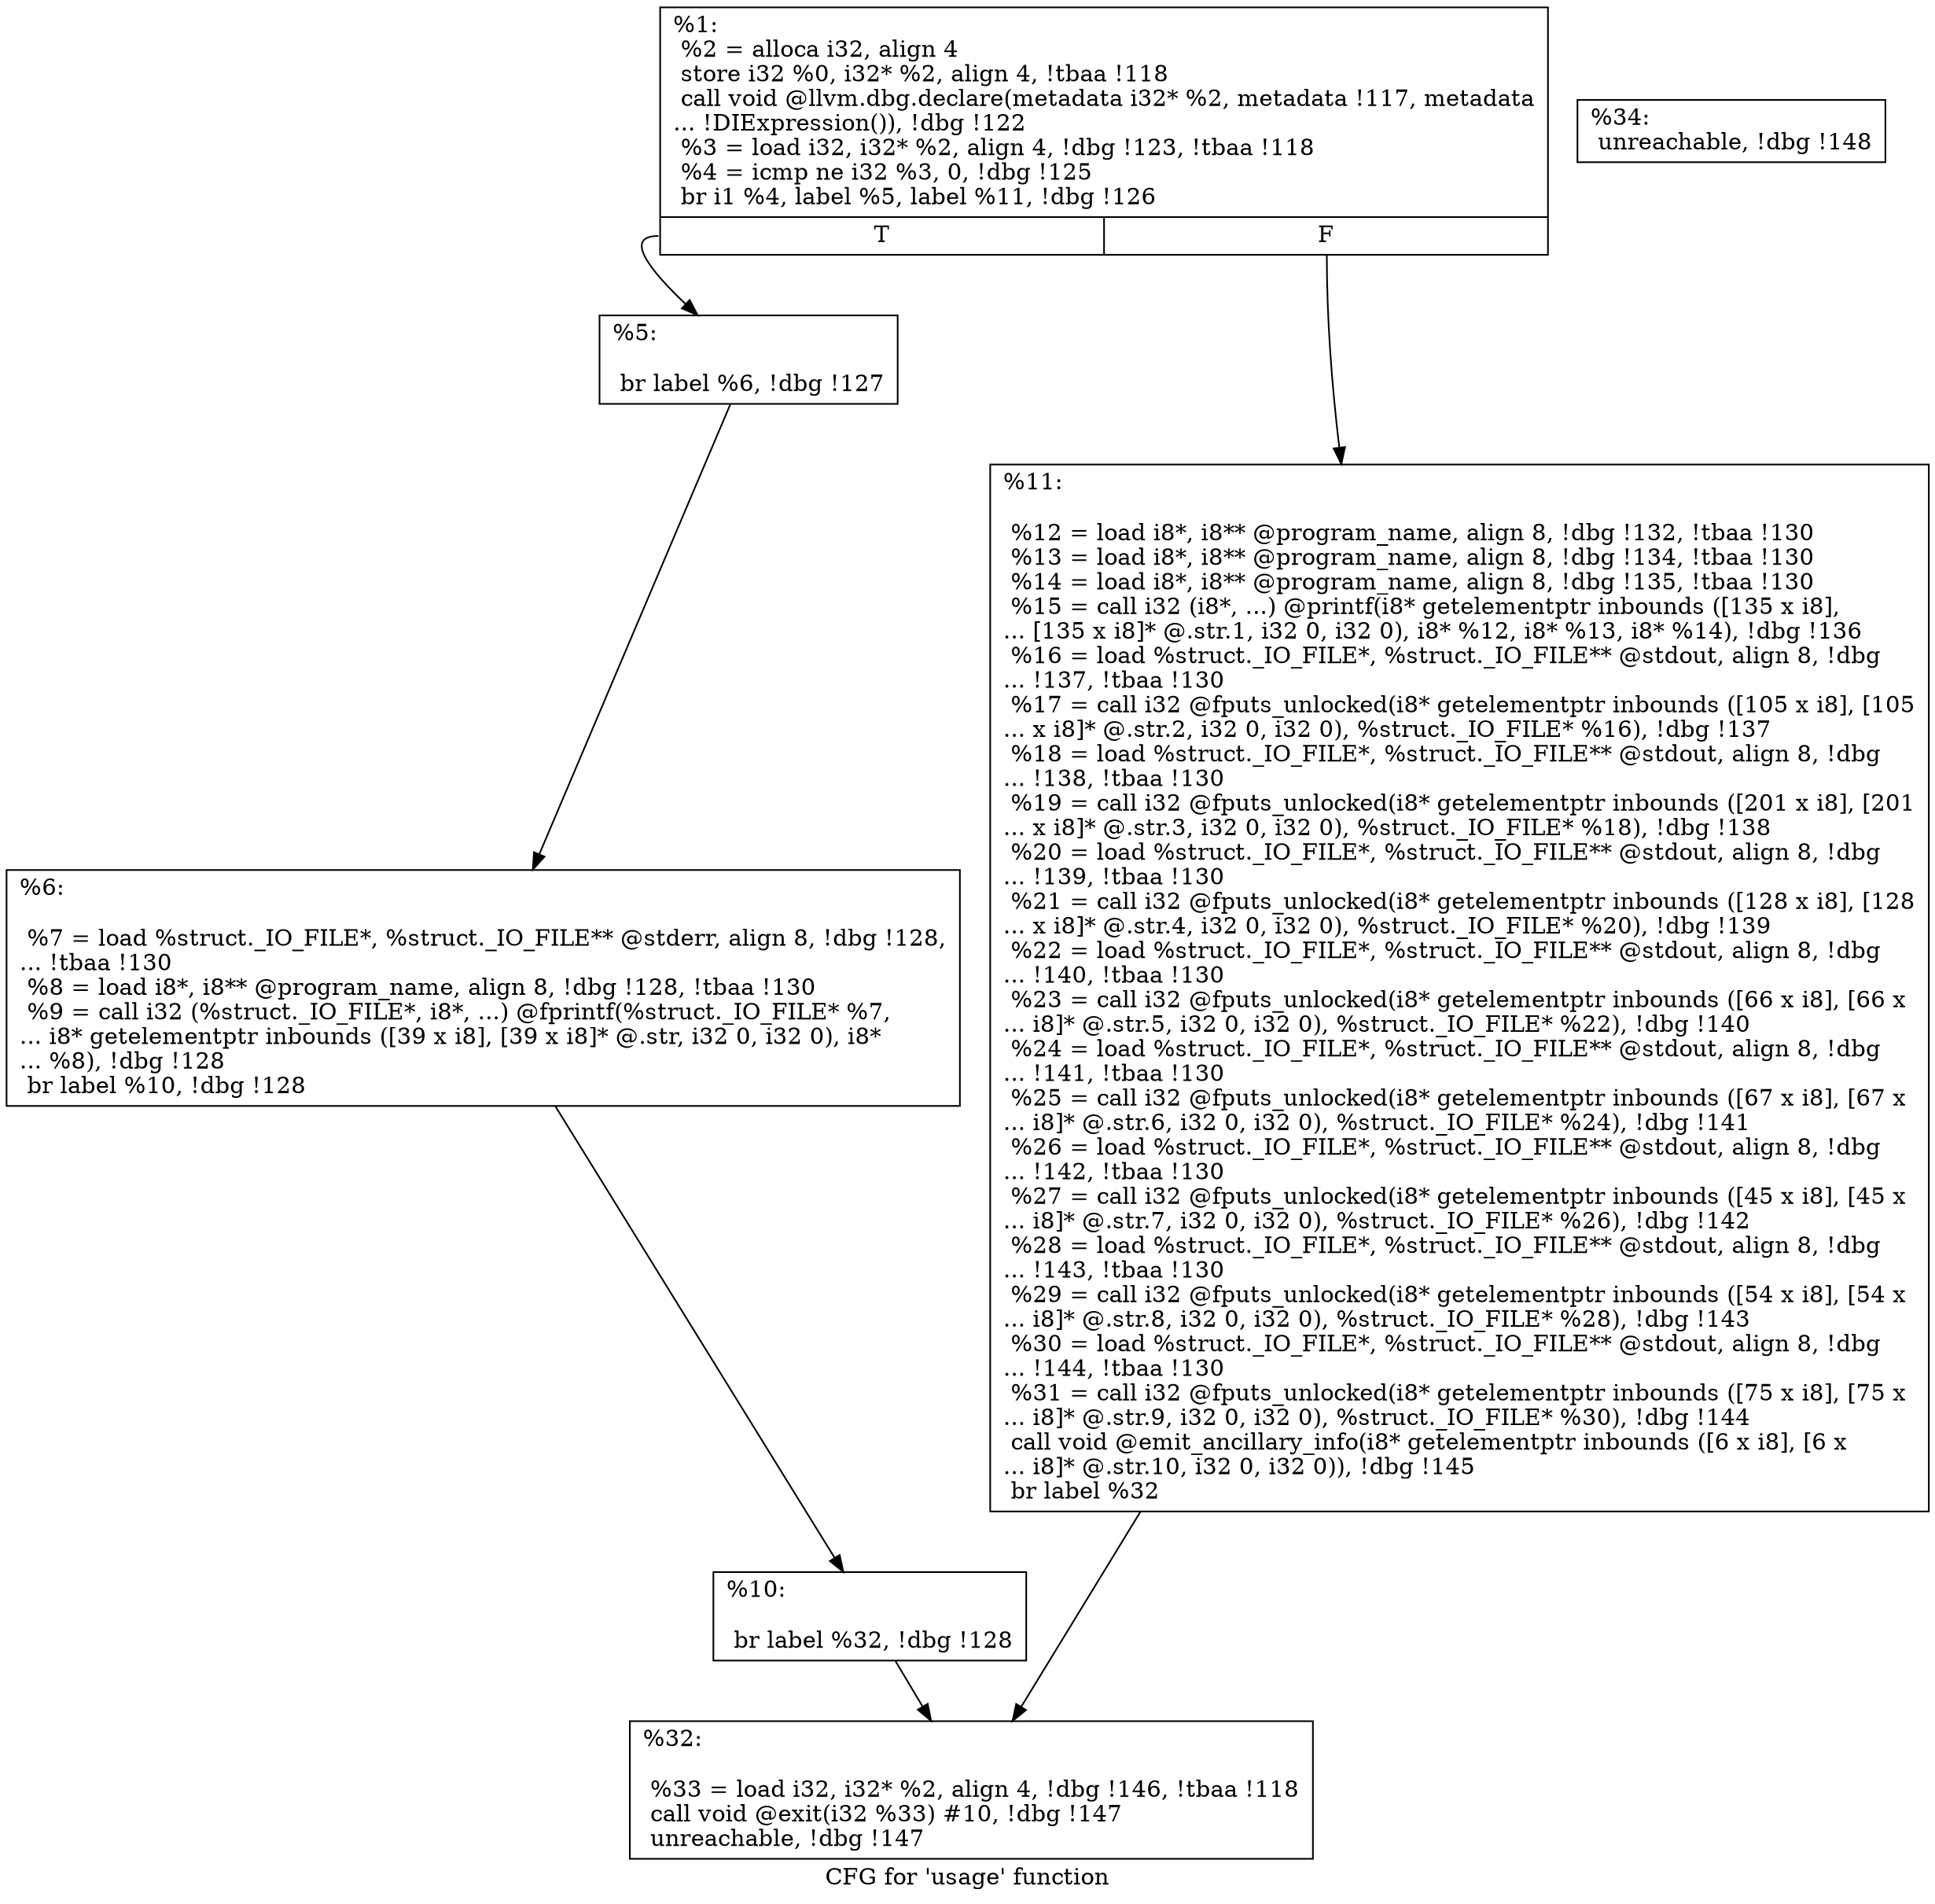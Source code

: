 digraph "CFG for 'usage' function" {
	label="CFG for 'usage' function";

	Node0x8d8030 [shape=record,label="{%1:\l  %2 = alloca i32, align 4\l  store i32 %0, i32* %2, align 4, !tbaa !118\l  call void @llvm.dbg.declare(metadata i32* %2, metadata !117, metadata\l... !DIExpression()), !dbg !122\l  %3 = load i32, i32* %2, align 4, !dbg !123, !tbaa !118\l  %4 = icmp ne i32 %3, 0, !dbg !125\l  br i1 %4, label %5, label %11, !dbg !126\l|{<s0>T|<s1>F}}"];
	Node0x8d8030:s0 -> Node0x8e8a80;
	Node0x8d8030:s1 -> Node0x8e8b70;
	Node0x8e8a80 [shape=record,label="{%5:\l\l  br label %6, !dbg !127\l}"];
	Node0x8e8a80 -> Node0x8e8ad0;
	Node0x8e8ad0 [shape=record,label="{%6:\l\l  %7 = load %struct._IO_FILE*, %struct._IO_FILE** @stderr, align 8, !dbg !128,\l... !tbaa !130\l  %8 = load i8*, i8** @program_name, align 8, !dbg !128, !tbaa !130\l  %9 = call i32 (%struct._IO_FILE*, i8*, ...) @fprintf(%struct._IO_FILE* %7,\l... i8* getelementptr inbounds ([39 x i8], [39 x i8]* @.str, i32 0, i32 0), i8*\l... %8), !dbg !128\l  br label %10, !dbg !128\l}"];
	Node0x8e8ad0 -> Node0x8e8b20;
	Node0x8e8b20 [shape=record,label="{%10:\l\l  br label %32, !dbg !128\l}"];
	Node0x8e8b20 -> Node0x8e8bc0;
	Node0x8e8b70 [shape=record,label="{%11:\l\l  %12 = load i8*, i8** @program_name, align 8, !dbg !132, !tbaa !130\l  %13 = load i8*, i8** @program_name, align 8, !dbg !134, !tbaa !130\l  %14 = load i8*, i8** @program_name, align 8, !dbg !135, !tbaa !130\l  %15 = call i32 (i8*, ...) @printf(i8* getelementptr inbounds ([135 x i8],\l... [135 x i8]* @.str.1, i32 0, i32 0), i8* %12, i8* %13, i8* %14), !dbg !136\l  %16 = load %struct._IO_FILE*, %struct._IO_FILE** @stdout, align 8, !dbg\l... !137, !tbaa !130\l  %17 = call i32 @fputs_unlocked(i8* getelementptr inbounds ([105 x i8], [105\l... x i8]* @.str.2, i32 0, i32 0), %struct._IO_FILE* %16), !dbg !137\l  %18 = load %struct._IO_FILE*, %struct._IO_FILE** @stdout, align 8, !dbg\l... !138, !tbaa !130\l  %19 = call i32 @fputs_unlocked(i8* getelementptr inbounds ([201 x i8], [201\l... x i8]* @.str.3, i32 0, i32 0), %struct._IO_FILE* %18), !dbg !138\l  %20 = load %struct._IO_FILE*, %struct._IO_FILE** @stdout, align 8, !dbg\l... !139, !tbaa !130\l  %21 = call i32 @fputs_unlocked(i8* getelementptr inbounds ([128 x i8], [128\l... x i8]* @.str.4, i32 0, i32 0), %struct._IO_FILE* %20), !dbg !139\l  %22 = load %struct._IO_FILE*, %struct._IO_FILE** @stdout, align 8, !dbg\l... !140, !tbaa !130\l  %23 = call i32 @fputs_unlocked(i8* getelementptr inbounds ([66 x i8], [66 x\l... i8]* @.str.5, i32 0, i32 0), %struct._IO_FILE* %22), !dbg !140\l  %24 = load %struct._IO_FILE*, %struct._IO_FILE** @stdout, align 8, !dbg\l... !141, !tbaa !130\l  %25 = call i32 @fputs_unlocked(i8* getelementptr inbounds ([67 x i8], [67 x\l... i8]* @.str.6, i32 0, i32 0), %struct._IO_FILE* %24), !dbg !141\l  %26 = load %struct._IO_FILE*, %struct._IO_FILE** @stdout, align 8, !dbg\l... !142, !tbaa !130\l  %27 = call i32 @fputs_unlocked(i8* getelementptr inbounds ([45 x i8], [45 x\l... i8]* @.str.7, i32 0, i32 0), %struct._IO_FILE* %26), !dbg !142\l  %28 = load %struct._IO_FILE*, %struct._IO_FILE** @stdout, align 8, !dbg\l... !143, !tbaa !130\l  %29 = call i32 @fputs_unlocked(i8* getelementptr inbounds ([54 x i8], [54 x\l... i8]* @.str.8, i32 0, i32 0), %struct._IO_FILE* %28), !dbg !143\l  %30 = load %struct._IO_FILE*, %struct._IO_FILE** @stdout, align 8, !dbg\l... !144, !tbaa !130\l  %31 = call i32 @fputs_unlocked(i8* getelementptr inbounds ([75 x i8], [75 x\l... i8]* @.str.9, i32 0, i32 0), %struct._IO_FILE* %30), !dbg !144\l  call void @emit_ancillary_info(i8* getelementptr inbounds ([6 x i8], [6 x\l... i8]* @.str.10, i32 0, i32 0)), !dbg !145\l  br label %32\l}"];
	Node0x8e8b70 -> Node0x8e8bc0;
	Node0x8e8bc0 [shape=record,label="{%32:\l\l  %33 = load i32, i32* %2, align 4, !dbg !146, !tbaa !118\l  call void @exit(i32 %33) #10, !dbg !147\l  unreachable, !dbg !147\l}"];
	Node0x8e8c10 [shape=record,label="{%34:                                                  \l  unreachable, !dbg !148\l}"];
}
